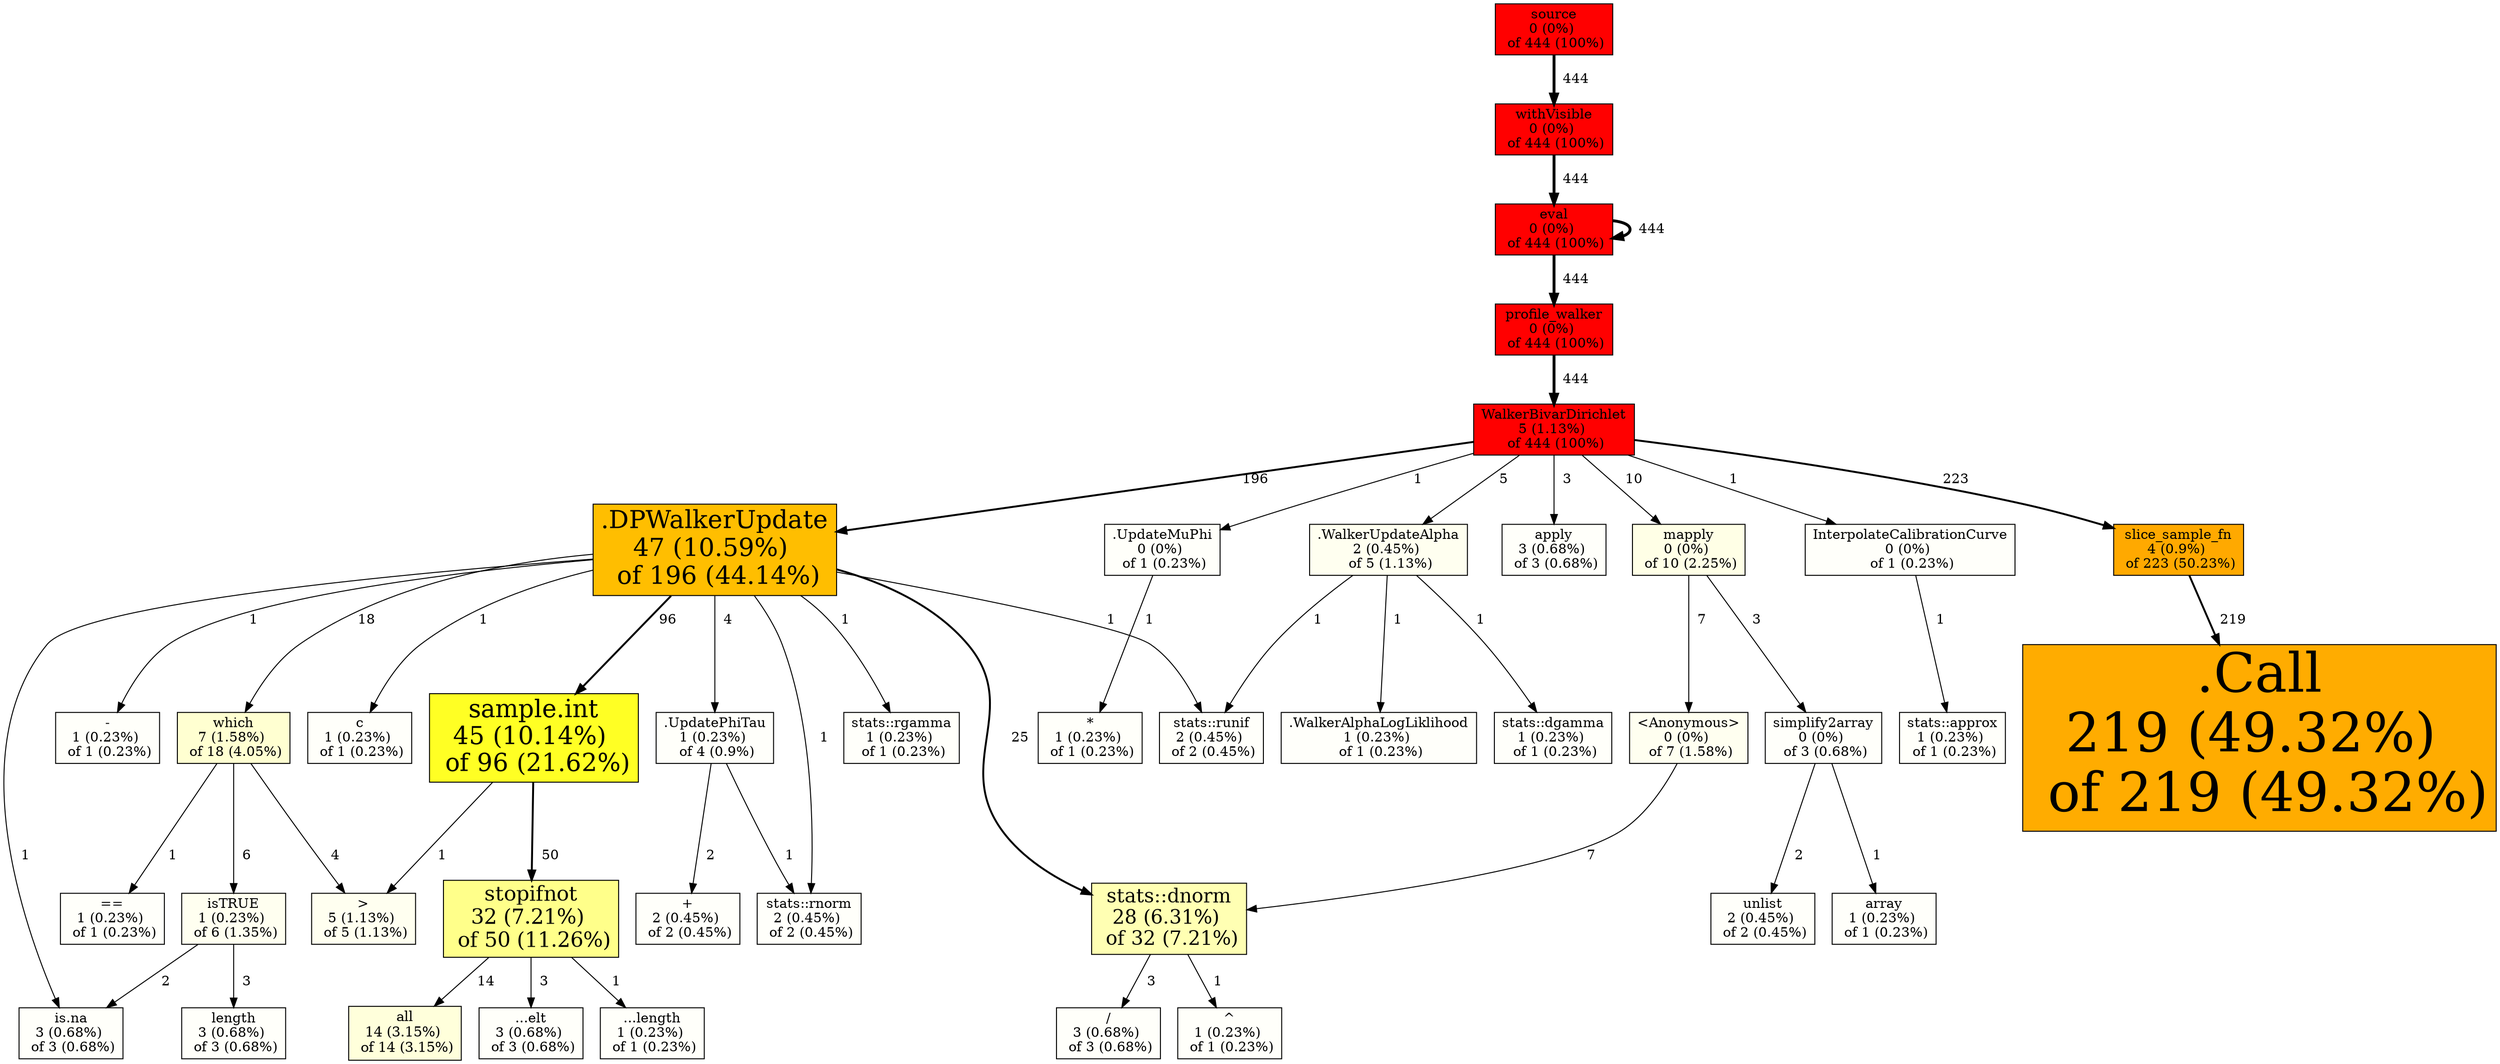 digraph xyz {
rankdir=TB;
"-\n1 (0.23%) \n of 1 (0.23%)"[shape=box,style=filled,color=black,fillcolor="#FFFFFA"fontsize=14];
"...elt\n3 (0.68%) \n of 3 (0.68%)"[shape=box,style=filled,color=black,fillcolor="#FFFFFA"fontsize=14];
"...length\n1 (0.23%) \n of 1 (0.23%)"[shape=box,style=filled,color=black,fillcolor="#FFFFFA"fontsize=14];
".Call\n219 (49.32%) \n of 219 (49.32%)"[shape=box,style=filled,color=black,fillcolor="#FFAC00"fontsize=56.1825595714542];
".DPWalkerUpdate\n47 (10.59%) \n of 196 (44.14%)"[shape=box,style=filled,color=black,fillcolor="#FFBE00"fontsize=26.0338241524368];
".DPWalkerUpdate\n47 (10.59%) \n of 196 (44.14%)" -> "-\n1 (0.23%) \n of 1 (0.23%)"[label="  1", penwidth=1];
".DPWalkerUpdate\n47 (10.59%) \n of 196 (44.14%)" -> ".UpdatePhiTau\n1 (0.23%) \n of 4 (0.9%)"[label="  4", penwidth=1];
".DPWalkerUpdate\n47 (10.59%) \n of 196 (44.14%)" -> "c\n1 (0.23%) \n of 1 (0.23%)"[label="  1", penwidth=1];
".DPWalkerUpdate\n47 (10.59%) \n of 196 (44.14%)" -> "is.na\n3 (0.68%) \n of 3 (0.68%)"[label="  1", penwidth=1];
".DPWalkerUpdate\n47 (10.59%) \n of 196 (44.14%)" -> "sample.int\n45 (10.14%) \n of 96 (21.62%)"[label="  96", penwidth=2];
".DPWalkerUpdate\n47 (10.59%) \n of 196 (44.14%)" -> "stats::dnorm\n28 (6.31%) \n of 32 (7.21%)"[label="  25", penwidth=2];
".DPWalkerUpdate\n47 (10.59%) \n of 196 (44.14%)" -> "stats::rgamma\n1 (0.23%) \n of 1 (0.23%)"[label="  1", penwidth=1];
".DPWalkerUpdate\n47 (10.59%) \n of 196 (44.14%)" -> "stats::rnorm\n2 (0.45%) \n of 2 (0.45%)"[label="  1", penwidth=1];
".DPWalkerUpdate\n47 (10.59%) \n of 196 (44.14%)" -> "stats::runif\n2 (0.45%) \n of 2 (0.45%)"[label="  1", penwidth=1];
".DPWalkerUpdate\n47 (10.59%) \n of 196 (44.14%)" -> "which\n7 (1.58%) \n of 18 (4.05%)"[label="  18", penwidth=1];
".UpdateMuPhi\n0 (0%) \n of 1 (0.23%)"[shape=box,style=filled,color=black,fillcolor="#FFFFFA"fontsize=14];
".UpdateMuPhi\n0 (0%) \n of 1 (0.23%)" -> "*\n1 (0.23%) \n of 1 (0.23%)"[label="  1", penwidth=1];
".UpdatePhiTau\n1 (0.23%) \n of 4 (0.9%)"[shape=box,style=filled,color=black,fillcolor="#FFFFFA"fontsize=14];
".UpdatePhiTau\n1 (0.23%) \n of 4 (0.9%)" -> "+\n2 (0.45%) \n of 2 (0.45%)"[label="  2", penwidth=1];
".UpdatePhiTau\n1 (0.23%) \n of 4 (0.9%)" -> "stats::rnorm\n2 (0.45%) \n of 2 (0.45%)"[label="  1", penwidth=1];
".WalkerAlphaLogLiklihood\n1 (0.23%) \n of 1 (0.23%)"[shape=box,style=filled,color=black,fillcolor="#FFFFFA"fontsize=14];
".WalkerUpdateAlpha\n2 (0.45%) \n of 5 (1.13%)"[shape=box,style=filled,color=black,fillcolor="#FFFFF0"fontsize=14];
".WalkerUpdateAlpha\n2 (0.45%) \n of 5 (1.13%)" -> ".WalkerAlphaLogLiklihood\n1 (0.23%) \n of 1 (0.23%)"[label="  1", penwidth=1];
".WalkerUpdateAlpha\n2 (0.45%) \n of 5 (1.13%)" -> "stats::dgamma\n1 (0.23%) \n of 1 (0.23%)"[label="  1", penwidth=1];
".WalkerUpdateAlpha\n2 (0.45%) \n of 5 (1.13%)" -> "stats::runif\n2 (0.45%) \n of 2 (0.45%)"[label="  1", penwidth=1];
"*\n1 (0.23%) \n of 1 (0.23%)"[shape=box,style=filled,color=black,fillcolor="#FFFFFA"fontsize=14];
"/\n3 (0.68%) \n of 3 (0.68%)"[shape=box,style=filled,color=black,fillcolor="#FFFFFA"fontsize=14];
"^\n1 (0.23%) \n of 1 (0.23%)"[shape=box,style=filled,color=black,fillcolor="#FFFFFA"fontsize=14];
"+\n2 (0.45%) \n of 2 (0.45%)"[shape=box,style=filled,color=black,fillcolor="#FFFFFA"fontsize=14];
"<Anonymous>\n0 (0%) \n of 7 (1.58%)"[shape=box,style=filled,color=black,fillcolor="#FFFFF0"fontsize=14];
"<Anonymous>\n0 (0%) \n of 7 (1.58%)" -> "stats::dnorm\n28 (6.31%) \n of 32 (7.21%)"[label="  7", penwidth=1];
"==\n1 (0.23%) \n of 1 (0.23%)"[shape=box,style=filled,color=black,fillcolor="#FFFFFA"fontsize=14];
">\n5 (1.13%) \n of 5 (1.13%)"[shape=box,style=filled,color=black,fillcolor="#FFFFF0"fontsize=14];
"all\n14 (3.15%) \n of 14 (3.15%)"[shape=box,style=filled,color=black,fillcolor="#FFFFDB"fontsize=14.1985914794391];
"apply\n3 (0.68%) \n of 3 (0.68%)"[shape=box,style=filled,color=black,fillcolor="#FFFFFA"fontsize=14];
"array\n1 (0.23%) \n of 1 (0.23%)"[shape=box,style=filled,color=black,fillcolor="#FFFFFA"fontsize=14];
"c\n1 (0.23%) \n of 1 (0.23%)"[shape=box,style=filled,color=black,fillcolor="#FFFFFA"fontsize=14];
"eval\n0 (0%) \n of 444 (100%)"[shape=box,style=filled,color=black,fillcolor="#FF0000"fontsize=14];
"eval\n0 (0%) \n of 444 (100%)" -> "eval\n0 (0%) \n of 444 (100%)"[label="  444", penwidth=3];
"eval\n0 (0%) \n of 444 (100%)" -> "profile_walker\n0 (0%) \n of 444 (100%)"[label="  444", penwidth=3];
"InterpolateCalibrationCurve\n0 (0%) \n of 1 (0.23%)"[shape=box,style=filled,color=black,fillcolor="#FFFFFA"fontsize=14];
"InterpolateCalibrationCurve\n0 (0%) \n of 1 (0.23%)" -> "stats::approx\n1 (0.23%) \n of 1 (0.23%)"[label="  1", penwidth=1];
"is.na\n3 (0.68%) \n of 3 (0.68%)"[shape=box,style=filled,color=black,fillcolor="#FFFFFA"fontsize=14];
"isTRUE\n1 (0.23%) \n of 6 (1.35%)"[shape=box,style=filled,color=black,fillcolor="#FFFFF0"fontsize=14];
"isTRUE\n1 (0.23%) \n of 6 (1.35%)" -> "is.na\n3 (0.68%) \n of 3 (0.68%)"[label="  2", penwidth=1];
"isTRUE\n1 (0.23%) \n of 6 (1.35%)" -> "length\n3 (0.68%) \n of 3 (0.68%)"[label="  3", penwidth=1];
"length\n3 (0.68%) \n of 3 (0.68%)"[shape=box,style=filled,color=black,fillcolor="#FFFFFA"fontsize=14];
"mapply\n0 (0%) \n of 10 (2.25%)"[shape=box,style=filled,color=black,fillcolor="#FFFFE6"fontsize=14];
"mapply\n0 (0%) \n of 10 (2.25%)" -> "<Anonymous>\n0 (0%) \n of 7 (1.58%)"[label="  7", penwidth=1];
"mapply\n0 (0%) \n of 10 (2.25%)" -> "simplify2array\n0 (0%) \n of 3 (0.68%)"[label="  3", penwidth=1];
"profile_walker\n0 (0%) \n of 444 (100%)"[shape=box,style=filled,color=black,fillcolor="#FF0000"fontsize=14];
"profile_walker\n0 (0%) \n of 444 (100%)" -> "WalkerBivarDirichlet\n5 (1.13%) \n of 444 (100%)"[label="  444", penwidth=3];
"sample.int\n45 (10.14%) \n of 96 (21.62%)"[shape=box,style=filled,color=black,fillcolor="#FFFF24"fontsize=25.4746933249451];
"sample.int\n45 (10.14%) \n of 96 (21.62%)" -> ">\n5 (1.13%) \n of 5 (1.13%)"[label="  1", penwidth=1];
"sample.int\n45 (10.14%) \n of 96 (21.62%)" -> "stopifnot\n32 (7.21%) \n of 50 (11.26%)"[label="  50", penwidth=2];
"simplify2array\n0 (0%) \n of 3 (0.68%)"[shape=box,style=filled,color=black,fillcolor="#FFFFFA"fontsize=14];
"simplify2array\n0 (0%) \n of 3 (0.68%)" -> "array\n1 (0.23%) \n of 1 (0.23%)"[label="  1", penwidth=1];
"simplify2array\n0 (0%) \n of 3 (0.68%)" -> "unlist\n2 (0.45%) \n of 2 (0.45%)"[label="  2", penwidth=1];
"slice_sample_fn\n4 (0.9%) \n of 223 (50.23%)"[shape=box,style=filled,color=black,fillcolor="#FFA900"fontsize=14];
"slice_sample_fn\n4 (0.9%) \n of 223 (50.23%)" -> ".Call\n219 (49.32%) \n of 219 (49.32%)"[label="  219", penwidth=2];
"source\n0 (0%) \n of 444 (100%)"[shape=box,style=filled,color=black,fillcolor="#FF0000"fontsize=14];
"source\n0 (0%) \n of 444 (100%)" -> "withVisible\n0 (0%) \n of 444 (100%)"[label="  444", penwidth=3];
"stats::approx\n1 (0.23%) \n of 1 (0.23%)"[shape=box,style=filled,color=black,fillcolor="#FFFFFA"fontsize=14];
"stats::dgamma\n1 (0.23%) \n of 1 (0.23%)"[shape=box,style=filled,color=black,fillcolor="#FFFFFA"fontsize=14];
"stats::dnorm\n28 (6.31%) \n of 32 (7.21%)"[shape=box,style=filled,color=black,fillcolor="#FFFFB3"fontsize=20.0957706993288];
"stats::dnorm\n28 (6.31%) \n of 32 (7.21%)" -> "/\n3 (0.68%) \n of 3 (0.68%)"[label="  3", penwidth=1];
"stats::dnorm\n28 (6.31%) \n of 32 (7.21%)" -> "^\n1 (0.23%) \n of 1 (0.23%)"[label="  1", penwidth=1];
"stats::rgamma\n1 (0.23%) \n of 1 (0.23%)"[shape=box,style=filled,color=black,fillcolor="#FFFFFA"fontsize=14];
"stats::rnorm\n2 (0.45%) \n of 2 (0.45%)"[shape=box,style=filled,color=black,fillcolor="#FFFFFA"fontsize=14];
"stats::runif\n2 (0.45%) \n of 2 (0.45%)"[shape=box,style=filled,color=black,fillcolor="#FFFFFA"fontsize=14];
"stopifnot\n32 (7.21%) \n of 50 (11.26%)"[shape=box,style=filled,color=black,fillcolor="#FFFF8A"fontsize=21.4811545313561];
"stopifnot\n32 (7.21%) \n of 50 (11.26%)" -> "...elt\n3 (0.68%) \n of 3 (0.68%)"[label="  3", penwidth=1];
"stopifnot\n32 (7.21%) \n of 50 (11.26%)" -> "...length\n1 (0.23%) \n of 1 (0.23%)"[label="  1", penwidth=1];
"stopifnot\n32 (7.21%) \n of 50 (11.26%)" -> "all\n14 (3.15%) \n of 14 (3.15%)"[label="  14", penwidth=1];
"unlist\n2 (0.45%) \n of 2 (0.45%)"[shape=box,style=filled,color=black,fillcolor="#FFFFFA"fontsize=14];
"WalkerBivarDirichlet\n5 (1.13%) \n of 444 (100%)"[shape=box,style=filled,color=black,fillcolor="#FF0000"fontsize=14];
"WalkerBivarDirichlet\n5 (1.13%) \n of 444 (100%)" -> ".DPWalkerUpdate\n47 (10.59%) \n of 196 (44.14%)"[label="  196", penwidth=2];
"WalkerBivarDirichlet\n5 (1.13%) \n of 444 (100%)" -> ".UpdateMuPhi\n0 (0%) \n of 1 (0.23%)"[label="  1", penwidth=1];
"WalkerBivarDirichlet\n5 (1.13%) \n of 444 (100%)" -> ".WalkerUpdateAlpha\n2 (0.45%) \n of 5 (1.13%)"[label="  5", penwidth=1];
"WalkerBivarDirichlet\n5 (1.13%) \n of 444 (100%)" -> "apply\n3 (0.68%) \n of 3 (0.68%)"[label="  3", penwidth=1];
"WalkerBivarDirichlet\n5 (1.13%) \n of 444 (100%)" -> "InterpolateCalibrationCurve\n0 (0%) \n of 1 (0.23%)"[label="  1", penwidth=1];
"WalkerBivarDirichlet\n5 (1.13%) \n of 444 (100%)" -> "mapply\n0 (0%) \n of 10 (2.25%)"[label="  10", penwidth=1];
"WalkerBivarDirichlet\n5 (1.13%) \n of 444 (100%)" -> "slice_sample_fn\n4 (0.9%) \n of 223 (50.23%)"[label="  223", penwidth=2];
"which\n7 (1.58%) \n of 18 (4.05%)"[shape=box,style=filled,color=black,fillcolor="#FFFFD1"fontsize=14];
"which\n7 (1.58%) \n of 18 (4.05%)" -> "==\n1 (0.23%) \n of 1 (0.23%)"[label="  1", penwidth=1];
"which\n7 (1.58%) \n of 18 (4.05%)" -> ">\n5 (1.13%) \n of 5 (1.13%)"[label="  4", penwidth=1];
"which\n7 (1.58%) \n of 18 (4.05%)" -> "isTRUE\n1 (0.23%) \n of 6 (1.35%)"[label="  6", penwidth=1];
"withVisible\n0 (0%) \n of 444 (100%)"[shape=box,style=filled,color=black,fillcolor="#FF0000"fontsize=14];
"withVisible\n0 (0%) \n of 444 (100%)" -> "eval\n0 (0%) \n of 444 (100%)"[label="  444", penwidth=3];
}